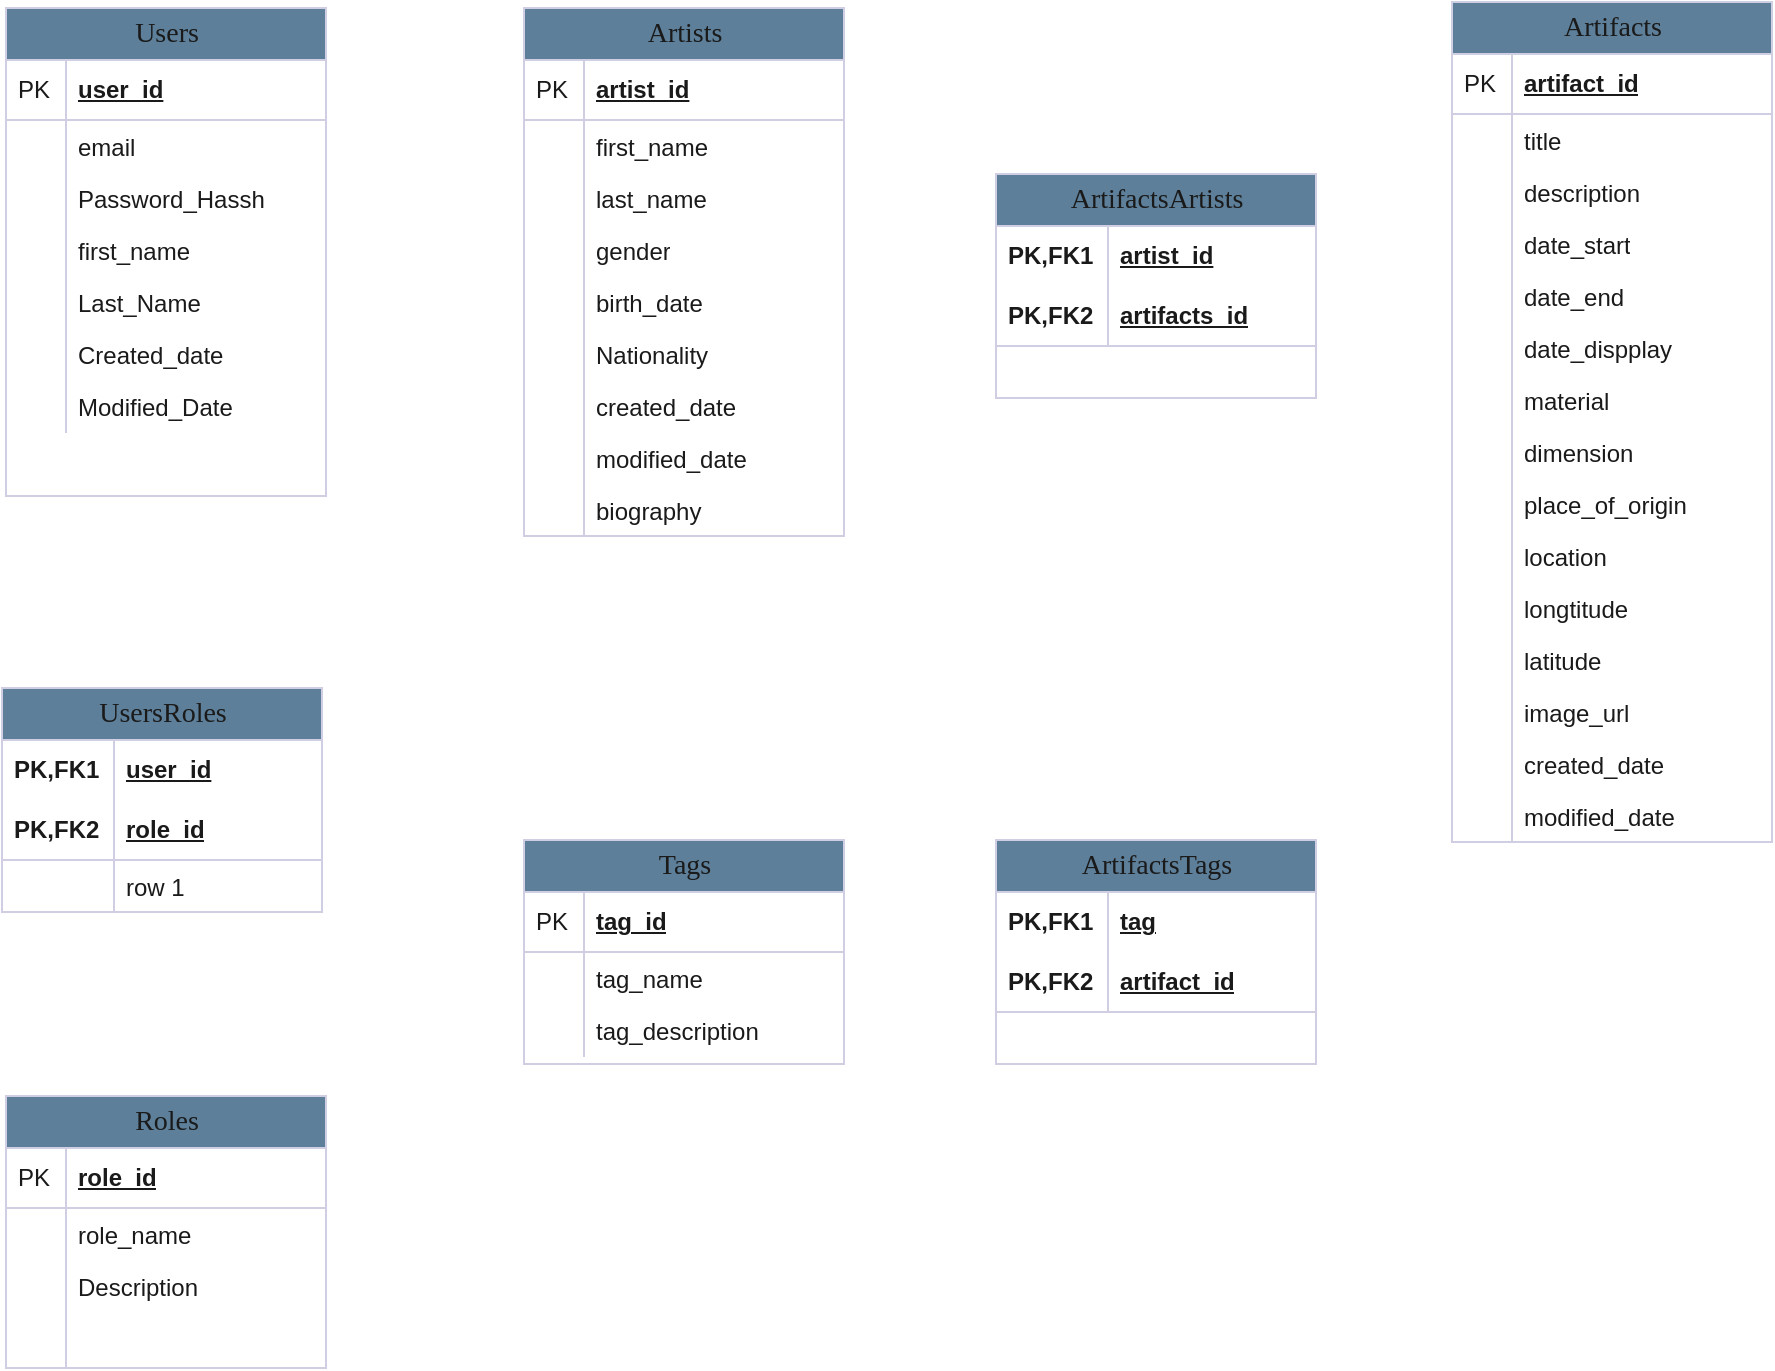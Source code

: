 <mxfile version="27.0.2">
  <diagram name="Page-1" id="e56a1550-8fbb-45ad-956c-1786394a9013">
    <mxGraphModel dx="1068" dy="815" grid="0" gridSize="10" guides="1" tooltips="1" connect="1" arrows="1" fold="1" page="1" pageScale="1" pageWidth="1100" pageHeight="850" background="none" math="0" shadow="0">
      <root>
        <mxCell id="0" />
        <mxCell id="1" parent="0" />
        <mxCell id="2e49270ec7c68f3f-80" value="Users" style="swimlane;html=1;fontStyle=0;childLayout=stackLayout;horizontal=1;startSize=26;fillColor=#5D7F99;horizontalStack=0;resizeParent=1;resizeLast=0;collapsible=1;marginBottom=0;swimlaneFillColor=#ffffff;align=center;rounded=0;shadow=0;comic=0;labelBackgroundColor=none;strokeWidth=1;fontFamily=Verdana;fontSize=14;strokeColor=#D0CEE2;fontColor=#1A1A1A;" parent="1" vertex="1">
          <mxGeometry x="101" y="67" width="160" height="244" as="geometry" />
        </mxCell>
        <mxCell id="2e49270ec7c68f3f-81" value="user_id" style="shape=partialRectangle;top=0;left=0;right=0;bottom=1;html=1;align=left;verticalAlign=middle;fillColor=none;spacingLeft=34;spacingRight=4;whiteSpace=wrap;overflow=hidden;rotatable=0;points=[[0,0.5],[1,0.5]];portConstraint=eastwest;dropTarget=0;fontStyle=5;labelBackgroundColor=none;strokeColor=#D0CEE2;fontColor=#1A1A1A;" parent="2e49270ec7c68f3f-80" vertex="1">
          <mxGeometry y="26" width="160" height="30" as="geometry" />
        </mxCell>
        <mxCell id="2e49270ec7c68f3f-82" value="PK" style="shape=partialRectangle;top=0;left=0;bottom=0;html=1;fillColor=none;align=left;verticalAlign=middle;spacingLeft=4;spacingRight=4;whiteSpace=wrap;overflow=hidden;rotatable=0;points=[];portConstraint=eastwest;part=1;labelBackgroundColor=none;strokeColor=#D0CEE2;fontColor=#1A1A1A;" parent="2e49270ec7c68f3f-81" vertex="1" connectable="0">
          <mxGeometry width="30" height="30" as="geometry" />
        </mxCell>
        <mxCell id="2e49270ec7c68f3f-83" value="email" style="shape=partialRectangle;top=0;left=0;right=0;bottom=0;html=1;align=left;verticalAlign=top;fillColor=none;spacingLeft=34;spacingRight=4;whiteSpace=wrap;overflow=hidden;rotatable=0;points=[[0,0.5],[1,0.5]];portConstraint=eastwest;dropTarget=0;labelBackgroundColor=none;strokeColor=#D0CEE2;fontColor=#1A1A1A;" parent="2e49270ec7c68f3f-80" vertex="1">
          <mxGeometry y="56" width="160" height="26" as="geometry" />
        </mxCell>
        <mxCell id="2e49270ec7c68f3f-84" value="" style="shape=partialRectangle;top=0;left=0;bottom=0;html=1;fillColor=none;align=left;verticalAlign=top;spacingLeft=4;spacingRight=4;whiteSpace=wrap;overflow=hidden;rotatable=0;points=[];portConstraint=eastwest;part=1;labelBackgroundColor=none;strokeColor=#D0CEE2;fontColor=#1A1A1A;" parent="2e49270ec7c68f3f-83" vertex="1" connectable="0">
          <mxGeometry width="30" height="26" as="geometry" />
        </mxCell>
        <mxCell id="2e49270ec7c68f3f-85" value="Password_Hassh" style="shape=partialRectangle;top=0;left=0;right=0;bottom=0;html=1;align=left;verticalAlign=top;fillColor=none;spacingLeft=34;spacingRight=4;whiteSpace=wrap;overflow=hidden;rotatable=0;points=[[0,0.5],[1,0.5]];portConstraint=eastwest;dropTarget=0;labelBackgroundColor=none;strokeColor=#D0CEE2;fontColor=#1A1A1A;" parent="2e49270ec7c68f3f-80" vertex="1">
          <mxGeometry y="82" width="160" height="26" as="geometry" />
        </mxCell>
        <mxCell id="2e49270ec7c68f3f-86" value="" style="shape=partialRectangle;top=0;left=0;bottom=0;html=1;fillColor=none;align=left;verticalAlign=top;spacingLeft=4;spacingRight=4;whiteSpace=wrap;overflow=hidden;rotatable=0;points=[];portConstraint=eastwest;part=1;labelBackgroundColor=none;strokeColor=#D0CEE2;fontColor=#1A1A1A;" parent="2e49270ec7c68f3f-85" vertex="1" connectable="0">
          <mxGeometry width="30" height="26" as="geometry" />
        </mxCell>
        <mxCell id="gXDmjPgnNlXpSApSyyKq-48" value="first_name" style="shape=partialRectangle;top=0;left=0;right=0;bottom=0;html=1;align=left;verticalAlign=top;fillColor=none;spacingLeft=34;spacingRight=4;whiteSpace=wrap;overflow=hidden;rotatable=0;points=[[0,0.5],[1,0.5]];portConstraint=eastwest;dropTarget=0;labelBackgroundColor=none;strokeColor=#D0CEE2;fontColor=#1A1A1A;" vertex="1" parent="2e49270ec7c68f3f-80">
          <mxGeometry y="108" width="160" height="26" as="geometry" />
        </mxCell>
        <mxCell id="gXDmjPgnNlXpSApSyyKq-49" value="" style="shape=partialRectangle;top=0;left=0;bottom=0;html=1;fillColor=none;align=left;verticalAlign=top;spacingLeft=4;spacingRight=4;whiteSpace=wrap;overflow=hidden;rotatable=0;points=[];portConstraint=eastwest;part=1;labelBackgroundColor=none;strokeColor=#D0CEE2;fontColor=#1A1A1A;" vertex="1" connectable="0" parent="gXDmjPgnNlXpSApSyyKq-48">
          <mxGeometry width="30" height="26" as="geometry" />
        </mxCell>
        <mxCell id="gXDmjPgnNlXpSApSyyKq-50" value="Last_Name" style="shape=partialRectangle;top=0;left=0;right=0;bottom=0;html=1;align=left;verticalAlign=top;fillColor=none;spacingLeft=34;spacingRight=4;whiteSpace=wrap;overflow=hidden;rotatable=0;points=[[0,0.5],[1,0.5]];portConstraint=eastwest;dropTarget=0;labelBackgroundColor=none;strokeColor=#D0CEE2;fontColor=#1A1A1A;" vertex="1" parent="2e49270ec7c68f3f-80">
          <mxGeometry y="134" width="160" height="26" as="geometry" />
        </mxCell>
        <mxCell id="gXDmjPgnNlXpSApSyyKq-51" value="" style="shape=partialRectangle;top=0;left=0;bottom=0;html=1;fillColor=none;align=left;verticalAlign=top;spacingLeft=4;spacingRight=4;whiteSpace=wrap;overflow=hidden;rotatable=0;points=[];portConstraint=eastwest;part=1;labelBackgroundColor=none;strokeColor=#D0CEE2;fontColor=#1A1A1A;" vertex="1" connectable="0" parent="gXDmjPgnNlXpSApSyyKq-50">
          <mxGeometry width="30" height="26" as="geometry" />
        </mxCell>
        <mxCell id="gXDmjPgnNlXpSApSyyKq-52" value="Created_date" style="shape=partialRectangle;top=0;left=0;right=0;bottom=0;html=1;align=left;verticalAlign=top;fillColor=none;spacingLeft=34;spacingRight=4;whiteSpace=wrap;overflow=hidden;rotatable=0;points=[[0,0.5],[1,0.5]];portConstraint=eastwest;dropTarget=0;labelBackgroundColor=none;strokeColor=#D0CEE2;fontColor=#1A1A1A;" vertex="1" parent="2e49270ec7c68f3f-80">
          <mxGeometry y="160" width="160" height="26" as="geometry" />
        </mxCell>
        <mxCell id="gXDmjPgnNlXpSApSyyKq-53" value="" style="shape=partialRectangle;top=0;left=0;bottom=0;html=1;fillColor=none;align=left;verticalAlign=top;spacingLeft=4;spacingRight=4;whiteSpace=wrap;overflow=hidden;rotatable=0;points=[];portConstraint=eastwest;part=1;labelBackgroundColor=none;strokeColor=#D0CEE2;fontColor=#1A1A1A;" vertex="1" connectable="0" parent="gXDmjPgnNlXpSApSyyKq-52">
          <mxGeometry width="30" height="26" as="geometry" />
        </mxCell>
        <mxCell id="gXDmjPgnNlXpSApSyyKq-54" value="Modified_Date" style="shape=partialRectangle;top=0;left=0;right=0;bottom=0;html=1;align=left;verticalAlign=top;fillColor=none;spacingLeft=34;spacingRight=4;whiteSpace=wrap;overflow=hidden;rotatable=0;points=[[0,0.5],[1,0.5]];portConstraint=eastwest;dropTarget=0;labelBackgroundColor=none;strokeColor=#D0CEE2;fontColor=#1A1A1A;" vertex="1" parent="2e49270ec7c68f3f-80">
          <mxGeometry y="186" width="160" height="26" as="geometry" />
        </mxCell>
        <mxCell id="gXDmjPgnNlXpSApSyyKq-55" value="" style="shape=partialRectangle;top=0;left=0;bottom=0;html=1;fillColor=none;align=left;verticalAlign=top;spacingLeft=4;spacingRight=4;whiteSpace=wrap;overflow=hidden;rotatable=0;points=[];portConstraint=eastwest;part=1;labelBackgroundColor=none;strokeColor=#D0CEE2;fontColor=#1A1A1A;" vertex="1" connectable="0" parent="gXDmjPgnNlXpSApSyyKq-54">
          <mxGeometry width="30" height="26" as="geometry" />
        </mxCell>
        <mxCell id="gXDmjPgnNlXpSApSyyKq-15" value="Roles" style="swimlane;html=1;fontStyle=0;childLayout=stackLayout;horizontal=1;startSize=26;fillColor=#5D7F99;horizontalStack=0;resizeParent=1;resizeLast=0;collapsible=1;marginBottom=0;swimlaneFillColor=#ffffff;align=center;rounded=0;shadow=0;comic=0;labelBackgroundColor=none;strokeWidth=1;fontFamily=Verdana;fontSize=14;swimlaneLine=1;strokeColor=#D0CEE2;fontColor=#1A1A1A;" vertex="1" parent="1">
          <mxGeometry x="101" y="611" width="160" height="136" as="geometry" />
        </mxCell>
        <mxCell id="gXDmjPgnNlXpSApSyyKq-16" value="role_id" style="shape=partialRectangle;top=0;left=0;right=0;bottom=1;html=1;align=left;verticalAlign=middle;fillColor=none;spacingLeft=34;spacingRight=4;whiteSpace=wrap;overflow=hidden;rotatable=0;points=[[0,0.5],[1,0.5]];portConstraint=eastwest;dropTarget=0;fontStyle=5;labelBackgroundColor=none;strokeColor=#D0CEE2;fontColor=#1A1A1A;" vertex="1" parent="gXDmjPgnNlXpSApSyyKq-15">
          <mxGeometry y="26" width="160" height="30" as="geometry" />
        </mxCell>
        <mxCell id="gXDmjPgnNlXpSApSyyKq-17" value="PK" style="shape=partialRectangle;top=0;left=0;bottom=0;html=1;fillColor=none;align=left;verticalAlign=middle;spacingLeft=4;spacingRight=4;whiteSpace=wrap;overflow=hidden;rotatable=0;points=[];portConstraint=eastwest;part=1;labelBackgroundColor=none;strokeColor=#D0CEE2;fontColor=#1A1A1A;" vertex="1" connectable="0" parent="gXDmjPgnNlXpSApSyyKq-16">
          <mxGeometry width="30" height="30" as="geometry" />
        </mxCell>
        <mxCell id="gXDmjPgnNlXpSApSyyKq-18" value="role_name" style="shape=partialRectangle;top=0;left=0;right=0;bottom=0;html=1;align=left;verticalAlign=top;fillColor=none;spacingLeft=34;spacingRight=4;whiteSpace=wrap;overflow=hidden;rotatable=0;points=[[0,0.5],[1,0.5]];portConstraint=eastwest;dropTarget=0;labelBackgroundColor=none;strokeColor=#D0CEE2;fontColor=#1A1A1A;" vertex="1" parent="gXDmjPgnNlXpSApSyyKq-15">
          <mxGeometry y="56" width="160" height="26" as="geometry" />
        </mxCell>
        <mxCell id="gXDmjPgnNlXpSApSyyKq-19" value="" style="shape=partialRectangle;top=0;left=0;bottom=0;html=1;fillColor=none;align=left;verticalAlign=top;spacingLeft=4;spacingRight=4;whiteSpace=wrap;overflow=hidden;rotatable=0;points=[];portConstraint=eastwest;part=1;labelBackgroundColor=none;strokeColor=#D0CEE2;fontColor=#1A1A1A;" vertex="1" connectable="0" parent="gXDmjPgnNlXpSApSyyKq-18">
          <mxGeometry width="30" height="26" as="geometry" />
        </mxCell>
        <mxCell id="gXDmjPgnNlXpSApSyyKq-46" value="Description" style="shape=partialRectangle;top=0;left=0;right=0;bottom=0;html=1;align=left;verticalAlign=top;fillColor=none;spacingLeft=34;spacingRight=4;whiteSpace=wrap;overflow=hidden;rotatable=0;points=[[0,0.5],[1,0.5]];portConstraint=eastwest;dropTarget=0;labelBackgroundColor=none;strokeColor=#D0CEE2;fontColor=#1A1A1A;" vertex="1" parent="gXDmjPgnNlXpSApSyyKq-15">
          <mxGeometry y="82" width="160" height="26" as="geometry" />
        </mxCell>
        <mxCell id="gXDmjPgnNlXpSApSyyKq-47" value="" style="shape=partialRectangle;top=0;left=0;bottom=0;html=1;fillColor=none;align=left;verticalAlign=top;spacingLeft=4;spacingRight=4;whiteSpace=wrap;overflow=hidden;rotatable=0;points=[];portConstraint=eastwest;part=1;labelBackgroundColor=none;strokeColor=#D0CEE2;fontColor=#1A1A1A;" vertex="1" connectable="0" parent="gXDmjPgnNlXpSApSyyKq-46">
          <mxGeometry width="30" height="26" as="geometry" />
        </mxCell>
        <mxCell id="gXDmjPgnNlXpSApSyyKq-24" value="" style="shape=partialRectangle;top=0;left=0;right=0;bottom=0;html=1;align=left;verticalAlign=top;fillColor=none;spacingLeft=34;spacingRight=4;whiteSpace=wrap;overflow=hidden;rotatable=0;points=[[0,0.5],[1,0.5]];portConstraint=eastwest;dropTarget=0;labelBackgroundColor=none;strokeColor=#D0CEE2;fontColor=#1A1A1A;" vertex="1" parent="gXDmjPgnNlXpSApSyyKq-15">
          <mxGeometry y="108" width="160" height="28" as="geometry" />
        </mxCell>
        <mxCell id="gXDmjPgnNlXpSApSyyKq-25" value="" style="shape=partialRectangle;top=0;left=0;bottom=0;html=1;fillColor=none;align=left;verticalAlign=top;spacingLeft=4;spacingRight=4;whiteSpace=wrap;overflow=hidden;rotatable=0;points=[];portConstraint=eastwest;part=1;labelBackgroundColor=none;strokeColor=#D0CEE2;fontColor=#1A1A1A;" vertex="1" connectable="0" parent="gXDmjPgnNlXpSApSyyKq-24">
          <mxGeometry width="30" height="28" as="geometry" />
        </mxCell>
        <mxCell id="gXDmjPgnNlXpSApSyyKq-58" value="UsersRoles" style="swimlane;html=1;fontStyle=0;childLayout=stackLayout;horizontal=1;startSize=26;fillColor=#5D7F99;horizontalStack=0;resizeParent=1;resizeLast=0;collapsible=1;marginBottom=0;swimlaneFillColor=#ffffff;align=center;rounded=0;shadow=0;comic=0;labelBackgroundColor=none;strokeWidth=1;fontFamily=Verdana;fontSize=14;strokeColor=#D0CEE2;fontColor=#1A1A1A;" vertex="1" parent="1">
          <mxGeometry x="99" y="407" width="160" height="112" as="geometry" />
        </mxCell>
        <mxCell id="gXDmjPgnNlXpSApSyyKq-59" value="user_id" style="shape=partialRectangle;top=0;left=0;right=0;bottom=0;html=1;align=left;verticalAlign=middle;fillColor=none;spacingLeft=60;spacingRight=4;whiteSpace=wrap;overflow=hidden;rotatable=0;points=[[0,0.5],[1,0.5]];portConstraint=eastwest;dropTarget=0;fontStyle=5;labelBackgroundColor=none;strokeColor=#D0CEE2;fontColor=#1A1A1A;" vertex="1" parent="gXDmjPgnNlXpSApSyyKq-58">
          <mxGeometry y="26" width="160" height="30" as="geometry" />
        </mxCell>
        <mxCell id="gXDmjPgnNlXpSApSyyKq-60" value="PK,FK1" style="shape=partialRectangle;fontStyle=1;top=0;left=0;bottom=0;html=1;fillColor=none;align=left;verticalAlign=middle;spacingLeft=4;spacingRight=4;whiteSpace=wrap;overflow=hidden;rotatable=0;points=[];portConstraint=eastwest;part=1;labelBackgroundColor=none;strokeColor=#D0CEE2;fontColor=#1A1A1A;" vertex="1" connectable="0" parent="gXDmjPgnNlXpSApSyyKq-59">
          <mxGeometry width="56" height="30" as="geometry" />
        </mxCell>
        <mxCell id="gXDmjPgnNlXpSApSyyKq-61" value="role_id" style="shape=partialRectangle;top=0;left=0;right=0;bottom=1;html=1;align=left;verticalAlign=middle;fillColor=none;spacingLeft=60;spacingRight=4;whiteSpace=wrap;overflow=hidden;rotatable=0;points=[[0,0.5],[1,0.5]];portConstraint=eastwest;dropTarget=0;fontStyle=5;labelBackgroundColor=none;strokeColor=#D0CEE2;fontColor=#1A1A1A;" vertex="1" parent="gXDmjPgnNlXpSApSyyKq-58">
          <mxGeometry y="56" width="160" height="30" as="geometry" />
        </mxCell>
        <mxCell id="gXDmjPgnNlXpSApSyyKq-62" value="PK,FK2" style="shape=partialRectangle;fontStyle=1;top=0;left=0;bottom=0;html=1;fillColor=none;align=left;verticalAlign=middle;spacingLeft=4;spacingRight=4;whiteSpace=wrap;overflow=hidden;rotatable=0;points=[];portConstraint=eastwest;part=1;labelBackgroundColor=none;strokeColor=#D0CEE2;fontColor=#1A1A1A;" vertex="1" connectable="0" parent="gXDmjPgnNlXpSApSyyKq-61">
          <mxGeometry width="56" height="30" as="geometry" />
        </mxCell>
        <mxCell id="gXDmjPgnNlXpSApSyyKq-63" value="row 1" style="shape=partialRectangle;top=0;left=0;right=0;bottom=0;html=1;align=left;verticalAlign=top;fillColor=none;spacingLeft=60;spacingRight=4;whiteSpace=wrap;overflow=hidden;rotatable=0;points=[[0,0.5],[1,0.5]];portConstraint=eastwest;dropTarget=0;labelBackgroundColor=none;strokeColor=#D0CEE2;fontColor=#1A1A1A;" vertex="1" parent="gXDmjPgnNlXpSApSyyKq-58">
          <mxGeometry y="86" width="160" height="26" as="geometry" />
        </mxCell>
        <mxCell id="gXDmjPgnNlXpSApSyyKq-64" value="" style="shape=partialRectangle;top=0;left=0;bottom=0;html=1;fillColor=none;align=left;verticalAlign=top;spacingLeft=4;spacingRight=4;whiteSpace=wrap;overflow=hidden;rotatable=0;points=[];portConstraint=eastwest;part=1;labelBackgroundColor=none;strokeColor=#D0CEE2;fontColor=#1A1A1A;" vertex="1" connectable="0" parent="gXDmjPgnNlXpSApSyyKq-63">
          <mxGeometry width="56" height="26" as="geometry" />
        </mxCell>
        <mxCell id="gXDmjPgnNlXpSApSyyKq-65" value="Artists" style="swimlane;html=1;fontStyle=0;childLayout=stackLayout;horizontal=1;startSize=26;fillColor=#5D7F99;horizontalStack=0;resizeParent=1;resizeLast=0;collapsible=1;marginBottom=0;swimlaneFillColor=#ffffff;align=center;rounded=0;shadow=0;comic=0;labelBackgroundColor=none;strokeWidth=1;fontFamily=Verdana;fontSize=14;strokeColor=#D0CEE2;fontColor=#1A1A1A;" vertex="1" parent="1">
          <mxGeometry x="360" y="67" width="160" height="264" as="geometry" />
        </mxCell>
        <mxCell id="gXDmjPgnNlXpSApSyyKq-66" value="artist_id" style="shape=partialRectangle;top=0;left=0;right=0;bottom=1;html=1;align=left;verticalAlign=middle;fillColor=none;spacingLeft=34;spacingRight=4;whiteSpace=wrap;overflow=hidden;rotatable=0;points=[[0,0.5],[1,0.5]];portConstraint=eastwest;dropTarget=0;fontStyle=5;labelBackgroundColor=none;strokeColor=#D0CEE2;fontColor=#1A1A1A;" vertex="1" parent="gXDmjPgnNlXpSApSyyKq-65">
          <mxGeometry y="26" width="160" height="30" as="geometry" />
        </mxCell>
        <mxCell id="gXDmjPgnNlXpSApSyyKq-67" value="PK" style="shape=partialRectangle;top=0;left=0;bottom=0;html=1;fillColor=none;align=left;verticalAlign=middle;spacingLeft=4;spacingRight=4;whiteSpace=wrap;overflow=hidden;rotatable=0;points=[];portConstraint=eastwest;part=1;labelBackgroundColor=none;strokeColor=#D0CEE2;fontColor=#1A1A1A;" vertex="1" connectable="0" parent="gXDmjPgnNlXpSApSyyKq-66">
          <mxGeometry width="30" height="30" as="geometry" />
        </mxCell>
        <mxCell id="gXDmjPgnNlXpSApSyyKq-72" value="first_name" style="shape=partialRectangle;top=0;left=0;right=0;bottom=0;html=1;align=left;verticalAlign=top;fillColor=none;spacingLeft=34;spacingRight=4;whiteSpace=wrap;overflow=hidden;rotatable=0;points=[[0,0.5],[1,0.5]];portConstraint=eastwest;dropTarget=0;labelBackgroundColor=none;strokeColor=#D0CEE2;fontColor=#1A1A1A;" vertex="1" parent="gXDmjPgnNlXpSApSyyKq-65">
          <mxGeometry y="56" width="160" height="26" as="geometry" />
        </mxCell>
        <mxCell id="gXDmjPgnNlXpSApSyyKq-73" value="" style="shape=partialRectangle;top=0;left=0;bottom=0;html=1;fillColor=none;align=left;verticalAlign=top;spacingLeft=4;spacingRight=4;whiteSpace=wrap;overflow=hidden;rotatable=0;points=[];portConstraint=eastwest;part=1;labelBackgroundColor=none;strokeColor=#D0CEE2;fontColor=#1A1A1A;" vertex="1" connectable="0" parent="gXDmjPgnNlXpSApSyyKq-72">
          <mxGeometry width="30" height="26" as="geometry" />
        </mxCell>
        <mxCell id="gXDmjPgnNlXpSApSyyKq-74" value="last_name" style="shape=partialRectangle;top=0;left=0;right=0;bottom=0;html=1;align=left;verticalAlign=top;fillColor=none;spacingLeft=34;spacingRight=4;whiteSpace=wrap;overflow=hidden;rotatable=0;points=[[0,0.5],[1,0.5]];portConstraint=eastwest;dropTarget=0;labelBackgroundColor=none;strokeColor=#D0CEE2;fontColor=#1A1A1A;" vertex="1" parent="gXDmjPgnNlXpSApSyyKq-65">
          <mxGeometry y="82" width="160" height="26" as="geometry" />
        </mxCell>
        <mxCell id="gXDmjPgnNlXpSApSyyKq-75" value="" style="shape=partialRectangle;top=0;left=0;bottom=0;html=1;fillColor=none;align=left;verticalAlign=top;spacingLeft=4;spacingRight=4;whiteSpace=wrap;overflow=hidden;rotatable=0;points=[];portConstraint=eastwest;part=1;labelBackgroundColor=none;strokeColor=#D0CEE2;fontColor=#1A1A1A;" vertex="1" connectable="0" parent="gXDmjPgnNlXpSApSyyKq-74">
          <mxGeometry width="30" height="26" as="geometry" />
        </mxCell>
        <mxCell id="gXDmjPgnNlXpSApSyyKq-70" value="gender" style="shape=partialRectangle;top=0;left=0;right=0;bottom=0;html=1;align=left;verticalAlign=top;fillColor=none;spacingLeft=34;spacingRight=4;whiteSpace=wrap;overflow=hidden;rotatable=0;points=[[0,0.5],[1,0.5]];portConstraint=eastwest;dropTarget=0;labelBackgroundColor=none;strokeColor=#D0CEE2;fontColor=#1A1A1A;" vertex="1" parent="gXDmjPgnNlXpSApSyyKq-65">
          <mxGeometry y="108" width="160" height="26" as="geometry" />
        </mxCell>
        <mxCell id="gXDmjPgnNlXpSApSyyKq-71" value="" style="shape=partialRectangle;top=0;left=0;bottom=0;html=1;fillColor=none;align=left;verticalAlign=top;spacingLeft=4;spacingRight=4;whiteSpace=wrap;overflow=hidden;rotatable=0;points=[];portConstraint=eastwest;part=1;labelBackgroundColor=none;strokeColor=#D0CEE2;fontColor=#1A1A1A;" vertex="1" connectable="0" parent="gXDmjPgnNlXpSApSyyKq-70">
          <mxGeometry width="30" height="26" as="geometry" />
        </mxCell>
        <mxCell id="gXDmjPgnNlXpSApSyyKq-68" value="birth_date" style="shape=partialRectangle;top=0;left=0;right=0;bottom=0;html=1;align=left;verticalAlign=top;fillColor=none;spacingLeft=34;spacingRight=4;whiteSpace=wrap;overflow=hidden;rotatable=0;points=[[0,0.5],[1,0.5]];portConstraint=eastwest;dropTarget=0;labelBackgroundColor=none;strokeColor=#D0CEE2;fontColor=#1A1A1A;" vertex="1" parent="gXDmjPgnNlXpSApSyyKq-65">
          <mxGeometry y="134" width="160" height="26" as="geometry" />
        </mxCell>
        <mxCell id="gXDmjPgnNlXpSApSyyKq-69" value="" style="shape=partialRectangle;top=0;left=0;bottom=0;html=1;fillColor=none;align=left;verticalAlign=top;spacingLeft=4;spacingRight=4;whiteSpace=wrap;overflow=hidden;rotatable=0;points=[];portConstraint=eastwest;part=1;labelBackgroundColor=none;strokeColor=#D0CEE2;fontColor=#1A1A1A;" vertex="1" connectable="0" parent="gXDmjPgnNlXpSApSyyKq-68">
          <mxGeometry width="30" height="26" as="geometry" />
        </mxCell>
        <mxCell id="gXDmjPgnNlXpSApSyyKq-82" value="Nationality" style="shape=partialRectangle;top=0;left=0;right=0;bottom=0;html=1;align=left;verticalAlign=top;fillColor=none;spacingLeft=34;spacingRight=4;whiteSpace=wrap;overflow=hidden;rotatable=0;points=[[0,0.5],[1,0.5]];portConstraint=eastwest;dropTarget=0;labelBackgroundColor=none;strokeColor=#D0CEE2;fontColor=#1A1A1A;" vertex="1" parent="gXDmjPgnNlXpSApSyyKq-65">
          <mxGeometry y="160" width="160" height="26" as="geometry" />
        </mxCell>
        <mxCell id="gXDmjPgnNlXpSApSyyKq-83" value="" style="shape=partialRectangle;top=0;left=0;bottom=0;html=1;fillColor=none;align=left;verticalAlign=top;spacingLeft=4;spacingRight=4;whiteSpace=wrap;overflow=hidden;rotatable=0;points=[];portConstraint=eastwest;part=1;labelBackgroundColor=none;strokeColor=#D0CEE2;fontColor=#1A1A1A;" vertex="1" connectable="0" parent="gXDmjPgnNlXpSApSyyKq-82">
          <mxGeometry width="30" height="26" as="geometry" />
        </mxCell>
        <mxCell id="gXDmjPgnNlXpSApSyyKq-76" value="created_date" style="shape=partialRectangle;top=0;left=0;right=0;bottom=0;html=1;align=left;verticalAlign=top;fillColor=none;spacingLeft=34;spacingRight=4;whiteSpace=wrap;overflow=hidden;rotatable=0;points=[[0,0.5],[1,0.5]];portConstraint=eastwest;dropTarget=0;labelBackgroundColor=none;strokeColor=#D0CEE2;fontColor=#1A1A1A;" vertex="1" parent="gXDmjPgnNlXpSApSyyKq-65">
          <mxGeometry y="186" width="160" height="26" as="geometry" />
        </mxCell>
        <mxCell id="gXDmjPgnNlXpSApSyyKq-77" value="" style="shape=partialRectangle;top=0;left=0;bottom=0;html=1;fillColor=none;align=left;verticalAlign=top;spacingLeft=4;spacingRight=4;whiteSpace=wrap;overflow=hidden;rotatable=0;points=[];portConstraint=eastwest;part=1;labelBackgroundColor=none;strokeColor=#D0CEE2;fontColor=#1A1A1A;" vertex="1" connectable="0" parent="gXDmjPgnNlXpSApSyyKq-76">
          <mxGeometry width="30" height="26" as="geometry" />
        </mxCell>
        <mxCell id="gXDmjPgnNlXpSApSyyKq-78" value="modified_date" style="shape=partialRectangle;top=0;left=0;right=0;bottom=0;html=1;align=left;verticalAlign=top;fillColor=none;spacingLeft=34;spacingRight=4;whiteSpace=wrap;overflow=hidden;rotatable=0;points=[[0,0.5],[1,0.5]];portConstraint=eastwest;dropTarget=0;labelBackgroundColor=none;strokeColor=#D0CEE2;fontColor=#1A1A1A;" vertex="1" parent="gXDmjPgnNlXpSApSyyKq-65">
          <mxGeometry y="212" width="160" height="26" as="geometry" />
        </mxCell>
        <mxCell id="gXDmjPgnNlXpSApSyyKq-79" value="" style="shape=partialRectangle;top=0;left=0;bottom=0;html=1;fillColor=none;align=left;verticalAlign=top;spacingLeft=4;spacingRight=4;whiteSpace=wrap;overflow=hidden;rotatable=0;points=[];portConstraint=eastwest;part=1;labelBackgroundColor=none;strokeColor=#D0CEE2;fontColor=#1A1A1A;" vertex="1" connectable="0" parent="gXDmjPgnNlXpSApSyyKq-78">
          <mxGeometry width="30" height="26" as="geometry" />
        </mxCell>
        <mxCell id="gXDmjPgnNlXpSApSyyKq-80" value="biography" style="shape=partialRectangle;top=0;left=0;right=0;bottom=0;html=1;align=left;verticalAlign=top;fillColor=none;spacingLeft=34;spacingRight=4;whiteSpace=wrap;overflow=hidden;rotatable=0;points=[[0,0.5],[1,0.5]];portConstraint=eastwest;dropTarget=0;labelBackgroundColor=none;strokeColor=#D0CEE2;fontColor=#1A1A1A;" vertex="1" parent="gXDmjPgnNlXpSApSyyKq-65">
          <mxGeometry y="238" width="160" height="26" as="geometry" />
        </mxCell>
        <mxCell id="gXDmjPgnNlXpSApSyyKq-81" value="" style="shape=partialRectangle;top=0;left=0;bottom=0;html=1;fillColor=none;align=left;verticalAlign=top;spacingLeft=4;spacingRight=4;whiteSpace=wrap;overflow=hidden;rotatable=0;points=[];portConstraint=eastwest;part=1;labelBackgroundColor=none;strokeColor=#D0CEE2;fontColor=#1A1A1A;" vertex="1" connectable="0" parent="gXDmjPgnNlXpSApSyyKq-80">
          <mxGeometry width="30" height="26" as="geometry" />
        </mxCell>
        <mxCell id="gXDmjPgnNlXpSApSyyKq-84" value="Artifacts" style="swimlane;html=1;fontStyle=0;childLayout=stackLayout;horizontal=1;startSize=26;fillColor=#5D7F99;horizontalStack=0;resizeParent=1;resizeLast=0;collapsible=1;marginBottom=0;swimlaneFillColor=#ffffff;align=center;rounded=0;shadow=0;comic=0;labelBackgroundColor=none;strokeWidth=1;fontFamily=Verdana;fontSize=14;strokeColor=#D0CEE2;fontColor=#1A1A1A;" vertex="1" parent="1">
          <mxGeometry x="824" y="64" width="160" height="420" as="geometry" />
        </mxCell>
        <mxCell id="gXDmjPgnNlXpSApSyyKq-85" value="artifact_id" style="shape=partialRectangle;top=0;left=0;right=0;bottom=1;html=1;align=left;verticalAlign=middle;fillColor=none;spacingLeft=34;spacingRight=4;whiteSpace=wrap;overflow=hidden;rotatable=0;points=[[0,0.5],[1,0.5]];portConstraint=eastwest;dropTarget=0;fontStyle=5;labelBackgroundColor=none;strokeColor=#D0CEE2;fontColor=#1A1A1A;" vertex="1" parent="gXDmjPgnNlXpSApSyyKq-84">
          <mxGeometry y="26" width="160" height="30" as="geometry" />
        </mxCell>
        <mxCell id="gXDmjPgnNlXpSApSyyKq-86" value="PK" style="shape=partialRectangle;top=0;left=0;bottom=0;html=1;fillColor=none;align=left;verticalAlign=middle;spacingLeft=4;spacingRight=4;whiteSpace=wrap;overflow=hidden;rotatable=0;points=[];portConstraint=eastwest;part=1;labelBackgroundColor=none;strokeColor=#D0CEE2;fontColor=#1A1A1A;" vertex="1" connectable="0" parent="gXDmjPgnNlXpSApSyyKq-85">
          <mxGeometry width="30" height="30" as="geometry" />
        </mxCell>
        <mxCell id="gXDmjPgnNlXpSApSyyKq-87" value="title" style="shape=partialRectangle;top=0;left=0;right=0;bottom=0;html=1;align=left;verticalAlign=top;fillColor=none;spacingLeft=34;spacingRight=4;whiteSpace=wrap;overflow=hidden;rotatable=0;points=[[0,0.5],[1,0.5]];portConstraint=eastwest;dropTarget=0;labelBackgroundColor=none;strokeColor=#D0CEE2;fontColor=#1A1A1A;" vertex="1" parent="gXDmjPgnNlXpSApSyyKq-84">
          <mxGeometry y="56" width="160" height="26" as="geometry" />
        </mxCell>
        <mxCell id="gXDmjPgnNlXpSApSyyKq-88" value="" style="shape=partialRectangle;top=0;left=0;bottom=0;html=1;fillColor=none;align=left;verticalAlign=top;spacingLeft=4;spacingRight=4;whiteSpace=wrap;overflow=hidden;rotatable=0;points=[];portConstraint=eastwest;part=1;labelBackgroundColor=none;strokeColor=#D0CEE2;fontColor=#1A1A1A;" vertex="1" connectable="0" parent="gXDmjPgnNlXpSApSyyKq-87">
          <mxGeometry width="30" height="26" as="geometry" />
        </mxCell>
        <mxCell id="gXDmjPgnNlXpSApSyyKq-89" value="description" style="shape=partialRectangle;top=0;left=0;right=0;bottom=0;html=1;align=left;verticalAlign=top;fillColor=none;spacingLeft=34;spacingRight=4;whiteSpace=wrap;overflow=hidden;rotatable=0;points=[[0,0.5],[1,0.5]];portConstraint=eastwest;dropTarget=0;labelBackgroundColor=none;strokeColor=#D0CEE2;fontColor=#1A1A1A;" vertex="1" parent="gXDmjPgnNlXpSApSyyKq-84">
          <mxGeometry y="82" width="160" height="26" as="geometry" />
        </mxCell>
        <mxCell id="gXDmjPgnNlXpSApSyyKq-90" value="" style="shape=partialRectangle;top=0;left=0;bottom=0;html=1;fillColor=none;align=left;verticalAlign=top;spacingLeft=4;spacingRight=4;whiteSpace=wrap;overflow=hidden;rotatable=0;points=[];portConstraint=eastwest;part=1;labelBackgroundColor=none;strokeColor=#D0CEE2;fontColor=#1A1A1A;" vertex="1" connectable="0" parent="gXDmjPgnNlXpSApSyyKq-89">
          <mxGeometry width="30" height="26" as="geometry" />
        </mxCell>
        <mxCell id="gXDmjPgnNlXpSApSyyKq-91" value="date_start" style="shape=partialRectangle;top=0;left=0;right=0;bottom=0;html=1;align=left;verticalAlign=top;fillColor=none;spacingLeft=34;spacingRight=4;whiteSpace=wrap;overflow=hidden;rotatable=0;points=[[0,0.5],[1,0.5]];portConstraint=eastwest;dropTarget=0;labelBackgroundColor=none;strokeColor=#D0CEE2;fontColor=#1A1A1A;" vertex="1" parent="gXDmjPgnNlXpSApSyyKq-84">
          <mxGeometry y="108" width="160" height="26" as="geometry" />
        </mxCell>
        <mxCell id="gXDmjPgnNlXpSApSyyKq-92" value="" style="shape=partialRectangle;top=0;left=0;bottom=0;html=1;fillColor=none;align=left;verticalAlign=top;spacingLeft=4;spacingRight=4;whiteSpace=wrap;overflow=hidden;rotatable=0;points=[];portConstraint=eastwest;part=1;labelBackgroundColor=none;strokeColor=#D0CEE2;fontColor=#1A1A1A;" vertex="1" connectable="0" parent="gXDmjPgnNlXpSApSyyKq-91">
          <mxGeometry width="30" height="26" as="geometry" />
        </mxCell>
        <mxCell id="gXDmjPgnNlXpSApSyyKq-109" value="date_end" style="shape=partialRectangle;top=0;left=0;right=0;bottom=0;html=1;align=left;verticalAlign=top;fillColor=none;spacingLeft=34;spacingRight=4;whiteSpace=wrap;overflow=hidden;rotatable=0;points=[[0,0.5],[1,0.5]];portConstraint=eastwest;dropTarget=0;labelBackgroundColor=none;strokeColor=#D0CEE2;fontColor=#1A1A1A;" vertex="1" parent="gXDmjPgnNlXpSApSyyKq-84">
          <mxGeometry y="134" width="160" height="26" as="geometry" />
        </mxCell>
        <mxCell id="gXDmjPgnNlXpSApSyyKq-110" value="" style="shape=partialRectangle;top=0;left=0;bottom=0;html=1;fillColor=none;align=left;verticalAlign=top;spacingLeft=4;spacingRight=4;whiteSpace=wrap;overflow=hidden;rotatable=0;points=[];portConstraint=eastwest;part=1;labelBackgroundColor=none;strokeColor=#D0CEE2;fontColor=#1A1A1A;" vertex="1" connectable="0" parent="gXDmjPgnNlXpSApSyyKq-109">
          <mxGeometry width="30" height="26" as="geometry" />
        </mxCell>
        <mxCell id="gXDmjPgnNlXpSApSyyKq-111" value="date_dispplay" style="shape=partialRectangle;top=0;left=0;right=0;bottom=0;html=1;align=left;verticalAlign=top;fillColor=none;spacingLeft=34;spacingRight=4;whiteSpace=wrap;overflow=hidden;rotatable=0;points=[[0,0.5],[1,0.5]];portConstraint=eastwest;dropTarget=0;labelBackgroundColor=none;strokeColor=#D0CEE2;fontColor=#1A1A1A;" vertex="1" parent="gXDmjPgnNlXpSApSyyKq-84">
          <mxGeometry y="160" width="160" height="26" as="geometry" />
        </mxCell>
        <mxCell id="gXDmjPgnNlXpSApSyyKq-112" value="" style="shape=partialRectangle;top=0;left=0;bottom=0;html=1;fillColor=none;align=left;verticalAlign=top;spacingLeft=4;spacingRight=4;whiteSpace=wrap;overflow=hidden;rotatable=0;points=[];portConstraint=eastwest;part=1;labelBackgroundColor=none;strokeColor=#D0CEE2;fontColor=#1A1A1A;" vertex="1" connectable="0" parent="gXDmjPgnNlXpSApSyyKq-111">
          <mxGeometry width="30" height="26" as="geometry" />
        </mxCell>
        <mxCell id="gXDmjPgnNlXpSApSyyKq-93" value="material" style="shape=partialRectangle;top=0;left=0;right=0;bottom=0;html=1;align=left;verticalAlign=top;fillColor=none;spacingLeft=34;spacingRight=4;whiteSpace=wrap;overflow=hidden;rotatable=0;points=[[0,0.5],[1,0.5]];portConstraint=eastwest;dropTarget=0;labelBackgroundColor=none;strokeColor=#D0CEE2;fontColor=#1A1A1A;" vertex="1" parent="gXDmjPgnNlXpSApSyyKq-84">
          <mxGeometry y="186" width="160" height="26" as="geometry" />
        </mxCell>
        <mxCell id="gXDmjPgnNlXpSApSyyKq-94" value="" style="shape=partialRectangle;top=0;left=0;bottom=0;html=1;fillColor=none;align=left;verticalAlign=top;spacingLeft=4;spacingRight=4;whiteSpace=wrap;overflow=hidden;rotatable=0;points=[];portConstraint=eastwest;part=1;labelBackgroundColor=none;strokeColor=#D0CEE2;fontColor=#1A1A1A;" vertex="1" connectable="0" parent="gXDmjPgnNlXpSApSyyKq-93">
          <mxGeometry width="30" height="26" as="geometry" />
        </mxCell>
        <mxCell id="gXDmjPgnNlXpSApSyyKq-95" value="dimension" style="shape=partialRectangle;top=0;left=0;right=0;bottom=0;html=1;align=left;verticalAlign=top;fillColor=none;spacingLeft=34;spacingRight=4;whiteSpace=wrap;overflow=hidden;rotatable=0;points=[[0,0.5],[1,0.5]];portConstraint=eastwest;dropTarget=0;labelBackgroundColor=none;strokeColor=#D0CEE2;fontColor=#1A1A1A;" vertex="1" parent="gXDmjPgnNlXpSApSyyKq-84">
          <mxGeometry y="212" width="160" height="26" as="geometry" />
        </mxCell>
        <mxCell id="gXDmjPgnNlXpSApSyyKq-96" value="" style="shape=partialRectangle;top=0;left=0;bottom=0;html=1;fillColor=none;align=left;verticalAlign=top;spacingLeft=4;spacingRight=4;whiteSpace=wrap;overflow=hidden;rotatable=0;points=[];portConstraint=eastwest;part=1;labelBackgroundColor=none;strokeColor=#D0CEE2;fontColor=#1A1A1A;" vertex="1" connectable="0" parent="gXDmjPgnNlXpSApSyyKq-95">
          <mxGeometry width="30" height="26" as="geometry" />
        </mxCell>
        <mxCell id="gXDmjPgnNlXpSApSyyKq-97" value="place_of_origin" style="shape=partialRectangle;top=0;left=0;right=0;bottom=0;html=1;align=left;verticalAlign=top;fillColor=none;spacingLeft=34;spacingRight=4;whiteSpace=wrap;overflow=hidden;rotatable=0;points=[[0,0.5],[1,0.5]];portConstraint=eastwest;dropTarget=0;labelBackgroundColor=none;strokeColor=#D0CEE2;fontColor=#1A1A1A;" vertex="1" parent="gXDmjPgnNlXpSApSyyKq-84">
          <mxGeometry y="238" width="160" height="26" as="geometry" />
        </mxCell>
        <mxCell id="gXDmjPgnNlXpSApSyyKq-98" value="" style="shape=partialRectangle;top=0;left=0;bottom=0;html=1;fillColor=none;align=left;verticalAlign=top;spacingLeft=4;spacingRight=4;whiteSpace=wrap;overflow=hidden;rotatable=0;points=[];portConstraint=eastwest;part=1;labelBackgroundColor=none;strokeColor=#D0CEE2;fontColor=#1A1A1A;" vertex="1" connectable="0" parent="gXDmjPgnNlXpSApSyyKq-97">
          <mxGeometry width="30" height="26" as="geometry" />
        </mxCell>
        <mxCell id="gXDmjPgnNlXpSApSyyKq-107" value="location" style="shape=partialRectangle;top=0;left=0;right=0;bottom=0;html=1;align=left;verticalAlign=top;fillColor=none;spacingLeft=34;spacingRight=4;whiteSpace=wrap;overflow=hidden;rotatable=0;points=[[0,0.5],[1,0.5]];portConstraint=eastwest;dropTarget=0;labelBackgroundColor=none;strokeColor=#D0CEE2;fontColor=#1A1A1A;" vertex="1" parent="gXDmjPgnNlXpSApSyyKq-84">
          <mxGeometry y="264" width="160" height="26" as="geometry" />
        </mxCell>
        <mxCell id="gXDmjPgnNlXpSApSyyKq-108" value="" style="shape=partialRectangle;top=0;left=0;bottom=0;html=1;fillColor=none;align=left;verticalAlign=top;spacingLeft=4;spacingRight=4;whiteSpace=wrap;overflow=hidden;rotatable=0;points=[];portConstraint=eastwest;part=1;labelBackgroundColor=none;strokeColor=#D0CEE2;fontColor=#1A1A1A;" vertex="1" connectable="0" parent="gXDmjPgnNlXpSApSyyKq-107">
          <mxGeometry width="30" height="26" as="geometry" />
        </mxCell>
        <mxCell id="gXDmjPgnNlXpSApSyyKq-105" value="longtitude" style="shape=partialRectangle;top=0;left=0;right=0;bottom=0;html=1;align=left;verticalAlign=top;fillColor=none;spacingLeft=34;spacingRight=4;whiteSpace=wrap;overflow=hidden;rotatable=0;points=[[0,0.5],[1,0.5]];portConstraint=eastwest;dropTarget=0;labelBackgroundColor=none;strokeColor=#D0CEE2;fontColor=#1A1A1A;" vertex="1" parent="gXDmjPgnNlXpSApSyyKq-84">
          <mxGeometry y="290" width="160" height="26" as="geometry" />
        </mxCell>
        <mxCell id="gXDmjPgnNlXpSApSyyKq-106" value="" style="shape=partialRectangle;top=0;left=0;bottom=0;html=1;fillColor=none;align=left;verticalAlign=top;spacingLeft=4;spacingRight=4;whiteSpace=wrap;overflow=hidden;rotatable=0;points=[];portConstraint=eastwest;part=1;labelBackgroundColor=none;strokeColor=#D0CEE2;fontColor=#1A1A1A;" vertex="1" connectable="0" parent="gXDmjPgnNlXpSApSyyKq-105">
          <mxGeometry width="30" height="26" as="geometry" />
        </mxCell>
        <mxCell id="gXDmjPgnNlXpSApSyyKq-113" value="latitude" style="shape=partialRectangle;top=0;left=0;right=0;bottom=0;html=1;align=left;verticalAlign=top;fillColor=none;spacingLeft=34;spacingRight=4;whiteSpace=wrap;overflow=hidden;rotatable=0;points=[[0,0.5],[1,0.5]];portConstraint=eastwest;dropTarget=0;labelBackgroundColor=none;strokeColor=#D0CEE2;fontColor=#1A1A1A;" vertex="1" parent="gXDmjPgnNlXpSApSyyKq-84">
          <mxGeometry y="316" width="160" height="26" as="geometry" />
        </mxCell>
        <mxCell id="gXDmjPgnNlXpSApSyyKq-114" value="" style="shape=partialRectangle;top=0;left=0;bottom=0;html=1;fillColor=none;align=left;verticalAlign=top;spacingLeft=4;spacingRight=4;whiteSpace=wrap;overflow=hidden;rotatable=0;points=[];portConstraint=eastwest;part=1;labelBackgroundColor=none;strokeColor=#D0CEE2;fontColor=#1A1A1A;" vertex="1" connectable="0" parent="gXDmjPgnNlXpSApSyyKq-113">
          <mxGeometry width="30" height="26" as="geometry" />
        </mxCell>
        <mxCell id="gXDmjPgnNlXpSApSyyKq-99" value="image_url" style="shape=partialRectangle;top=0;left=0;right=0;bottom=0;html=1;align=left;verticalAlign=top;fillColor=none;spacingLeft=34;spacingRight=4;whiteSpace=wrap;overflow=hidden;rotatable=0;points=[[0,0.5],[1,0.5]];portConstraint=eastwest;dropTarget=0;labelBackgroundColor=none;strokeColor=#D0CEE2;fontColor=#1A1A1A;" vertex="1" parent="gXDmjPgnNlXpSApSyyKq-84">
          <mxGeometry y="342" width="160" height="26" as="geometry" />
        </mxCell>
        <mxCell id="gXDmjPgnNlXpSApSyyKq-100" value="" style="shape=partialRectangle;top=0;left=0;bottom=0;html=1;fillColor=none;align=left;verticalAlign=top;spacingLeft=4;spacingRight=4;whiteSpace=wrap;overflow=hidden;rotatable=0;points=[];portConstraint=eastwest;part=1;labelBackgroundColor=none;strokeColor=#D0CEE2;fontColor=#1A1A1A;" vertex="1" connectable="0" parent="gXDmjPgnNlXpSApSyyKq-99">
          <mxGeometry width="30" height="26" as="geometry" />
        </mxCell>
        <mxCell id="gXDmjPgnNlXpSApSyyKq-101" value="created_date" style="shape=partialRectangle;top=0;left=0;right=0;bottom=0;html=1;align=left;verticalAlign=top;fillColor=none;spacingLeft=34;spacingRight=4;whiteSpace=wrap;overflow=hidden;rotatable=0;points=[[0,0.5],[1,0.5]];portConstraint=eastwest;dropTarget=0;labelBackgroundColor=none;strokeColor=#D0CEE2;fontColor=#1A1A1A;" vertex="1" parent="gXDmjPgnNlXpSApSyyKq-84">
          <mxGeometry y="368" width="160" height="26" as="geometry" />
        </mxCell>
        <mxCell id="gXDmjPgnNlXpSApSyyKq-102" value="" style="shape=partialRectangle;top=0;left=0;bottom=0;html=1;fillColor=none;align=left;verticalAlign=top;spacingLeft=4;spacingRight=4;whiteSpace=wrap;overflow=hidden;rotatable=0;points=[];portConstraint=eastwest;part=1;labelBackgroundColor=none;strokeColor=#D0CEE2;fontColor=#1A1A1A;" vertex="1" connectable="0" parent="gXDmjPgnNlXpSApSyyKq-101">
          <mxGeometry width="30" height="26" as="geometry" />
        </mxCell>
        <mxCell id="gXDmjPgnNlXpSApSyyKq-103" value="modified_date" style="shape=partialRectangle;top=0;left=0;right=0;bottom=0;html=1;align=left;verticalAlign=top;fillColor=none;spacingLeft=34;spacingRight=4;whiteSpace=wrap;overflow=hidden;rotatable=0;points=[[0,0.5],[1,0.5]];portConstraint=eastwest;dropTarget=0;labelBackgroundColor=none;strokeColor=#D0CEE2;fontColor=#1A1A1A;" vertex="1" parent="gXDmjPgnNlXpSApSyyKq-84">
          <mxGeometry y="394" width="160" height="26" as="geometry" />
        </mxCell>
        <mxCell id="gXDmjPgnNlXpSApSyyKq-104" value="" style="shape=partialRectangle;top=0;left=0;bottom=0;html=1;fillColor=none;align=left;verticalAlign=top;spacingLeft=4;spacingRight=4;whiteSpace=wrap;overflow=hidden;rotatable=0;points=[];portConstraint=eastwest;part=1;labelBackgroundColor=none;strokeColor=#D0CEE2;fontColor=#1A1A1A;" vertex="1" connectable="0" parent="gXDmjPgnNlXpSApSyyKq-103">
          <mxGeometry width="30" height="26" as="geometry" />
        </mxCell>
        <mxCell id="gXDmjPgnNlXpSApSyyKq-115" value="ArtifactsArtists" style="swimlane;html=1;fontStyle=0;childLayout=stackLayout;horizontal=1;startSize=26;fillColor=#5D7F99;horizontalStack=0;resizeParent=1;resizeLast=0;collapsible=1;marginBottom=0;swimlaneFillColor=#ffffff;align=center;rounded=0;shadow=0;comic=0;labelBackgroundColor=none;strokeWidth=1;fontFamily=Verdana;fontSize=14;strokeColor=#D0CEE2;fontColor=#1A1A1A;" vertex="1" parent="1">
          <mxGeometry x="596" y="150" width="160" height="112" as="geometry" />
        </mxCell>
        <mxCell id="gXDmjPgnNlXpSApSyyKq-116" value="artist_id" style="shape=partialRectangle;top=0;left=0;right=0;bottom=0;html=1;align=left;verticalAlign=middle;fillColor=none;spacingLeft=60;spacingRight=4;whiteSpace=wrap;overflow=hidden;rotatable=0;points=[[0,0.5],[1,0.5]];portConstraint=eastwest;dropTarget=0;fontStyle=5;labelBackgroundColor=none;strokeColor=#D0CEE2;fontColor=#1A1A1A;" vertex="1" parent="gXDmjPgnNlXpSApSyyKq-115">
          <mxGeometry y="26" width="160" height="30" as="geometry" />
        </mxCell>
        <mxCell id="gXDmjPgnNlXpSApSyyKq-117" value="PK,FK1" style="shape=partialRectangle;fontStyle=1;top=0;left=0;bottom=0;html=1;fillColor=none;align=left;verticalAlign=middle;spacingLeft=4;spacingRight=4;whiteSpace=wrap;overflow=hidden;rotatable=0;points=[];portConstraint=eastwest;part=1;labelBackgroundColor=none;strokeColor=#D0CEE2;fontColor=#1A1A1A;" vertex="1" connectable="0" parent="gXDmjPgnNlXpSApSyyKq-116">
          <mxGeometry width="56" height="30" as="geometry" />
        </mxCell>
        <mxCell id="gXDmjPgnNlXpSApSyyKq-118" value="artifacts_id" style="shape=partialRectangle;top=0;left=0;right=0;bottom=1;html=1;align=left;verticalAlign=middle;fillColor=none;spacingLeft=60;spacingRight=4;whiteSpace=wrap;overflow=hidden;rotatable=0;points=[[0,0.5],[1,0.5]];portConstraint=eastwest;dropTarget=0;fontStyle=5;labelBackgroundColor=none;strokeColor=#D0CEE2;fontColor=#1A1A1A;" vertex="1" parent="gXDmjPgnNlXpSApSyyKq-115">
          <mxGeometry y="56" width="160" height="30" as="geometry" />
        </mxCell>
        <mxCell id="gXDmjPgnNlXpSApSyyKq-119" value="PK,FK2" style="shape=partialRectangle;fontStyle=1;top=0;left=0;bottom=0;html=1;fillColor=none;align=left;verticalAlign=middle;spacingLeft=4;spacingRight=4;whiteSpace=wrap;overflow=hidden;rotatable=0;points=[];portConstraint=eastwest;part=1;labelBackgroundColor=none;strokeColor=#D0CEE2;fontColor=#1A1A1A;" vertex="1" connectable="0" parent="gXDmjPgnNlXpSApSyyKq-118">
          <mxGeometry width="56" height="30" as="geometry" />
        </mxCell>
        <mxCell id="gXDmjPgnNlXpSApSyyKq-122" value="Tags" style="swimlane;html=1;fontStyle=0;childLayout=stackLayout;horizontal=1;startSize=26;fillColor=#5D7F99;horizontalStack=0;resizeParent=1;resizeLast=0;collapsible=1;marginBottom=0;swimlaneFillColor=#ffffff;align=center;rounded=0;shadow=0;comic=0;labelBackgroundColor=none;strokeWidth=1;fontFamily=Verdana;fontSize=14;strokeColor=#D0CEE2;fontColor=#1A1A1A;" vertex="1" parent="1">
          <mxGeometry x="360" y="483" width="160" height="112" as="geometry" />
        </mxCell>
        <mxCell id="gXDmjPgnNlXpSApSyyKq-123" value="tag_id" style="shape=partialRectangle;top=0;left=0;right=0;bottom=1;html=1;align=left;verticalAlign=middle;fillColor=none;spacingLeft=34;spacingRight=4;whiteSpace=wrap;overflow=hidden;rotatable=0;points=[[0,0.5],[1,0.5]];portConstraint=eastwest;dropTarget=0;fontStyle=5;labelBackgroundColor=none;strokeColor=#D0CEE2;fontColor=#1A1A1A;" vertex="1" parent="gXDmjPgnNlXpSApSyyKq-122">
          <mxGeometry y="26" width="160" height="30" as="geometry" />
        </mxCell>
        <mxCell id="gXDmjPgnNlXpSApSyyKq-124" value="PK" style="shape=partialRectangle;top=0;left=0;bottom=0;html=1;fillColor=none;align=left;verticalAlign=middle;spacingLeft=4;spacingRight=4;whiteSpace=wrap;overflow=hidden;rotatable=0;points=[];portConstraint=eastwest;part=1;labelBackgroundColor=none;strokeColor=#D0CEE2;fontColor=#1A1A1A;" vertex="1" connectable="0" parent="gXDmjPgnNlXpSApSyyKq-123">
          <mxGeometry width="30" height="30" as="geometry" />
        </mxCell>
        <mxCell id="gXDmjPgnNlXpSApSyyKq-125" value="tag_name" style="shape=partialRectangle;top=0;left=0;right=0;bottom=0;html=1;align=left;verticalAlign=top;fillColor=none;spacingLeft=34;spacingRight=4;whiteSpace=wrap;overflow=hidden;rotatable=0;points=[[0,0.5],[1,0.5]];portConstraint=eastwest;dropTarget=0;labelBackgroundColor=none;strokeColor=#D0CEE2;fontColor=#1A1A1A;" vertex="1" parent="gXDmjPgnNlXpSApSyyKq-122">
          <mxGeometry y="56" width="160" height="26" as="geometry" />
        </mxCell>
        <mxCell id="gXDmjPgnNlXpSApSyyKq-126" value="" style="shape=partialRectangle;top=0;left=0;bottom=0;html=1;fillColor=none;align=left;verticalAlign=top;spacingLeft=4;spacingRight=4;whiteSpace=wrap;overflow=hidden;rotatable=0;points=[];portConstraint=eastwest;part=1;labelBackgroundColor=none;strokeColor=#D0CEE2;fontColor=#1A1A1A;" vertex="1" connectable="0" parent="gXDmjPgnNlXpSApSyyKq-125">
          <mxGeometry width="30" height="26" as="geometry" />
        </mxCell>
        <mxCell id="gXDmjPgnNlXpSApSyyKq-127" value="tag_description" style="shape=partialRectangle;top=0;left=0;right=0;bottom=0;html=1;align=left;verticalAlign=top;fillColor=none;spacingLeft=34;spacingRight=4;whiteSpace=wrap;overflow=hidden;rotatable=0;points=[[0,0.5],[1,0.5]];portConstraint=eastwest;dropTarget=0;labelBackgroundColor=none;strokeColor=#D0CEE2;fontColor=#1A1A1A;" vertex="1" parent="gXDmjPgnNlXpSApSyyKq-122">
          <mxGeometry y="82" width="160" height="26" as="geometry" />
        </mxCell>
        <mxCell id="gXDmjPgnNlXpSApSyyKq-128" value="" style="shape=partialRectangle;top=0;left=0;bottom=0;html=1;fillColor=none;align=left;verticalAlign=top;spacingLeft=4;spacingRight=4;whiteSpace=wrap;overflow=hidden;rotatable=0;points=[];portConstraint=eastwest;part=1;labelBackgroundColor=none;strokeColor=#D0CEE2;fontColor=#1A1A1A;" vertex="1" connectable="0" parent="gXDmjPgnNlXpSApSyyKq-127">
          <mxGeometry width="30" height="26" as="geometry" />
        </mxCell>
        <mxCell id="gXDmjPgnNlXpSApSyyKq-141" value="ArtifactsTags" style="swimlane;html=1;fontStyle=0;childLayout=stackLayout;horizontal=1;startSize=26;fillColor=#5D7F99;horizontalStack=0;resizeParent=1;resizeLast=0;collapsible=1;marginBottom=0;swimlaneFillColor=#ffffff;align=center;rounded=0;shadow=0;comic=0;labelBackgroundColor=none;strokeWidth=1;fontFamily=Verdana;fontSize=14;strokeColor=#D0CEE2;fontColor=#1A1A1A;" vertex="1" parent="1">
          <mxGeometry x="596" y="483" width="160" height="112" as="geometry" />
        </mxCell>
        <mxCell id="gXDmjPgnNlXpSApSyyKq-142" value="tag" style="shape=partialRectangle;top=0;left=0;right=0;bottom=0;html=1;align=left;verticalAlign=middle;fillColor=none;spacingLeft=60;spacingRight=4;whiteSpace=wrap;overflow=hidden;rotatable=0;points=[[0,0.5],[1,0.5]];portConstraint=eastwest;dropTarget=0;fontStyle=5;labelBackgroundColor=none;strokeColor=#D0CEE2;fontColor=#1A1A1A;" vertex="1" parent="gXDmjPgnNlXpSApSyyKq-141">
          <mxGeometry y="26" width="160" height="30" as="geometry" />
        </mxCell>
        <mxCell id="gXDmjPgnNlXpSApSyyKq-143" value="PK,FK1" style="shape=partialRectangle;fontStyle=1;top=0;left=0;bottom=0;html=1;fillColor=none;align=left;verticalAlign=middle;spacingLeft=4;spacingRight=4;whiteSpace=wrap;overflow=hidden;rotatable=0;points=[];portConstraint=eastwest;part=1;labelBackgroundColor=none;strokeColor=#D0CEE2;fontColor=#1A1A1A;" vertex="1" connectable="0" parent="gXDmjPgnNlXpSApSyyKq-142">
          <mxGeometry width="56" height="30" as="geometry" />
        </mxCell>
        <mxCell id="gXDmjPgnNlXpSApSyyKq-144" value="artifact_id" style="shape=partialRectangle;top=0;left=0;right=0;bottom=1;html=1;align=left;verticalAlign=middle;fillColor=none;spacingLeft=60;spacingRight=4;whiteSpace=wrap;overflow=hidden;rotatable=0;points=[[0,0.5],[1,0.5]];portConstraint=eastwest;dropTarget=0;fontStyle=5;labelBackgroundColor=none;strokeColor=#D0CEE2;fontColor=#1A1A1A;" vertex="1" parent="gXDmjPgnNlXpSApSyyKq-141">
          <mxGeometry y="56" width="160" height="30" as="geometry" />
        </mxCell>
        <mxCell id="gXDmjPgnNlXpSApSyyKq-145" value="PK,FK2" style="shape=partialRectangle;fontStyle=1;top=0;left=0;bottom=0;html=1;fillColor=none;align=left;verticalAlign=middle;spacingLeft=4;spacingRight=4;whiteSpace=wrap;overflow=hidden;rotatable=0;points=[];portConstraint=eastwest;part=1;labelBackgroundColor=none;strokeColor=#D0CEE2;fontColor=#1A1A1A;" vertex="1" connectable="0" parent="gXDmjPgnNlXpSApSyyKq-144">
          <mxGeometry width="56" height="30" as="geometry" />
        </mxCell>
      </root>
    </mxGraphModel>
  </diagram>
</mxfile>
